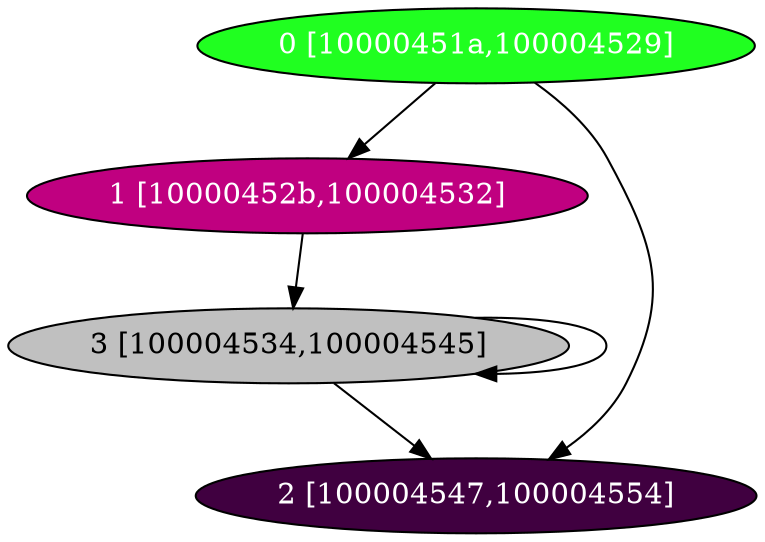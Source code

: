 diGraph tar{
	tar_0  [style=filled fillcolor="#20FF20" fontcolor="#ffffff" shape=oval label="0 [10000451a,100004529]"]
	tar_1  [style=filled fillcolor="#C00080" fontcolor="#ffffff" shape=oval label="1 [10000452b,100004532]"]
	tar_2  [style=filled fillcolor="#400040" fontcolor="#ffffff" shape=oval label="2 [100004547,100004554]"]
	tar_3  [style=filled fillcolor="#C0C0C0" fontcolor="#000000" shape=oval label="3 [100004534,100004545]"]

	tar_0 -> tar_1
	tar_0 -> tar_2
	tar_1 -> tar_3
	tar_3 -> tar_2
	tar_3 -> tar_3
}
